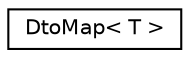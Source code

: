digraph "Graphical Class Hierarchy"
{
 // LATEX_PDF_SIZE
  edge [fontname="Helvetica",fontsize="10",labelfontname="Helvetica",labelfontsize="10"];
  node [fontname="Helvetica",fontsize="10",shape=record];
  rankdir="LR";
  Node0 [label="DtoMap\< T \>",height=0.2,width=0.4,color="black", fillcolor="white", style="filled",URL="$classDtoMap.html",tooltip=" "];
}
